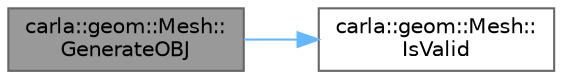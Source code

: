 digraph "carla::geom::Mesh::GenerateOBJ"
{
 // INTERACTIVE_SVG=YES
 // LATEX_PDF_SIZE
  bgcolor="transparent";
  edge [fontname=Helvetica,fontsize=10,labelfontname=Helvetica,labelfontsize=10];
  node [fontname=Helvetica,fontsize=10,shape=box,height=0.2,width=0.4];
  rankdir="LR";
  Node1 [id="Node000001",label="carla::geom::Mesh::\lGenerateOBJ",height=0.2,width=0.4,color="gray40", fillcolor="grey60", style="filled", fontcolor="black",tooltip="Returns a string containing the mesh encoded in OBJ."];
  Node1 -> Node2 [id="edge1_Node000001_Node000002",color="steelblue1",style="solid",tooltip=" "];
  Node2 [id="Node000002",label="carla::geom::Mesh::\lIsValid",height=0.2,width=0.4,color="grey40", fillcolor="white", style="filled",URL="$d0/d02/classcarla_1_1geom_1_1Mesh.html#a4aa083b7a417ca5e2fb8dc70796a19a5",tooltip="Check if the mesh can be valid or not."];
}
